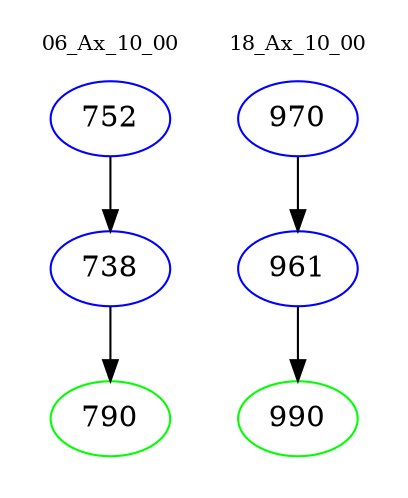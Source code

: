 digraph{
subgraph cluster_0 {
color = white
label = "06_Ax_10_00";
fontsize=10;
T0_752 [label="752", color="blue"]
T0_752 -> T0_738 [color="black"]
T0_738 [label="738", color="blue"]
T0_738 -> T0_790 [color="black"]
T0_790 [label="790", color="green"]
}
subgraph cluster_1 {
color = white
label = "18_Ax_10_00";
fontsize=10;
T1_970 [label="970", color="blue"]
T1_970 -> T1_961 [color="black"]
T1_961 [label="961", color="blue"]
T1_961 -> T1_990 [color="black"]
T1_990 [label="990", color="green"]
}
}
